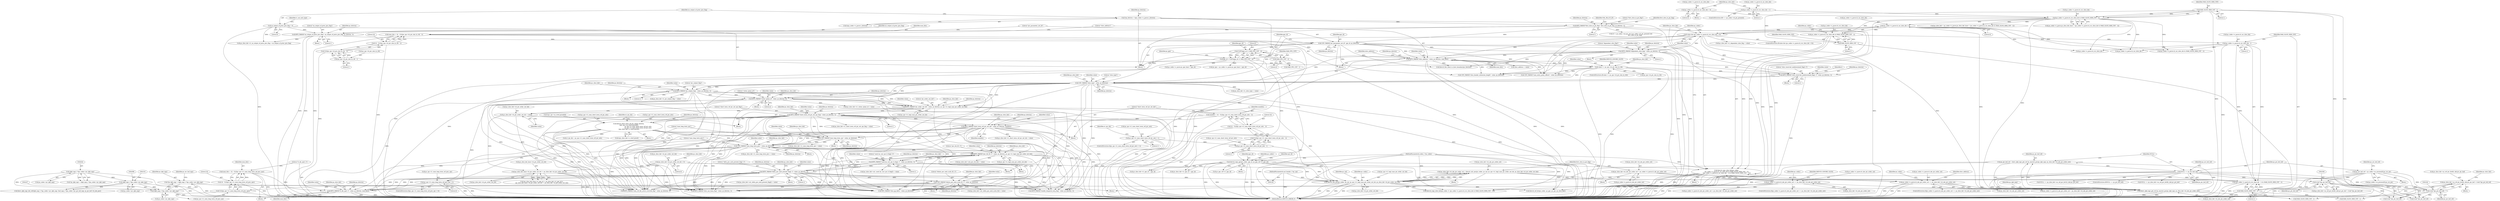 digraph "0_Android_913d9e8d93d6b81bb8eac3fc2c1426651f5b259d@pointer" {
"1002333" [label="(Call,ps_slice_hdr->as_ref_pic_list0[r_idx].pv_pic_buf = (void *)ps_pic_buf_ref)"];
"1002341" [label="(Call,(void *)ps_pic_buf_ref)"];
"1002251" [label="(Call,ps_pic_buf_ref = ps_codec->as_process[0].ps_cur_pic)"];
"1002247" [label="(Call,NULL == ps_pic_buf_ref)"];
"1002239" [label="(Call,ps_pic_buf_ref = ihevc_dpb_mgr_get_ref_by_nearest_poc(ps_dpb_mgr, ps_slice_hdr->i4_abs_pic_order_cnt))"];
"1002241" [label="(Call,ihevc_dpb_mgr_get_ref_by_nearest_poc(ps_dpb_mgr, ps_slice_hdr->i4_abs_pic_order_cnt))"];
"1002224" [label="(Call,*ps_dpb_mgr = (dpb_mgr_t *)ps_codec->pv_dpb_mgr)"];
"1002226" [label="(Call,(dpb_mgr_t *)ps_codec->pv_dpb_mgr)"];
"1002097" [label="(Call,(dpb_mgr_t *)ps_codec->pv_dpb_mgr)"];
"1002023" [label="(Call,(dpb_mgr_t *)ps_codec->pv_dpb_mgr)"];
"1001684" [label="(Call,ps_codec->s_parse.i4_abs_pic_order_cnt == ps_slice_hdr->i4_abs_pic_order_cnt)"];
"1001655" [label="(Call,ps_slice_hdr->i4_abs_pic_order_cnt = ihevcd_calc_poc(ps_codec, ps_nal, ps_sps->i1_log2_max_pic_order_cnt_lsb, ps_slice_hdr->i4_pic_order_cnt_lsb))"];
"1001659" [label="(Call,ihevcd_calc_poc(ps_codec, ps_nal, ps_sps->i1_log2_max_pic_order_cnt_lsb, ps_slice_hdr->i4_pic_order_cnt_lsb))"];
"1000439" [label="(Call,ihevcd_copy_slice_hdr(ps_codec,\n (ps_codec->s_parse.i4_cur_slice_idx & (MAX_SLICE_HDR_CNT - 1)),\n ((ps_codec->s_parse.i4_cur_slice_idx - 1) & (MAX_SLICE_HDR_CNT - 1))))"];
"1000264" [label="(Call,ihevcd_copy_pps(ps_codec, pps_id, ps_pps_ref->i1_pps_id))"];
"1000130" [label="(MethodParameterIn,codec_t *ps_codec)"];
"1000214" [label="(Call,pps_id = CLIP3(pps_id, 0, MAX_PPS_CNT - 2))"];
"1000216" [label="(Call,CLIP3(pps_id, 0, MAX_PPS_CNT - 2))"];
"1000210" [label="(Call,UEV_PARSE(\"pic_parameter_set_id\", pps_id, ps_bitstrm))"];
"1000191" [label="(Call,BITS_PARSE(\"first_slice_in_pic_flag\", first_slice_in_pic_flag, ps_bitstrm, 1))"];
"1000148" [label="(Call,*ps_bitstrm = &ps_codec->s_parse.s_bitstrm)"];
"1000205" [label="(Call,BITS_PARSE(\"no_output_of_prior_pics_flag\", no_output_of_prior_pics_flag, ps_bitstrm, 1))"];
"1000160" [label="(Call,no_output_of_prior_pics_flag = 0)"];
"1000219" [label="(Call,MAX_PPS_CNT - 2)"];
"1000441" [label="(Call,ps_codec->s_parse.i4_cur_slice_idx & (MAX_SLICE_HDR_CNT - 1))"];
"1000406" [label="(Call,ps_codec->s_parse.i4_cur_slice_idx & (MAX_SLICE_HDR_CNT - 1))"];
"1000376" [label="(Call,ps_codec->s_parse.i4_cur_slice_idx = 0)"];
"1000391" [label="(Call,ps_codec->s_parse.i4_cur_slice_idx = 1)"];
"1000412" [label="(Call,MAX_SLICE_HDR_CNT - 1)"];
"1000431" [label="(Call,ps_codec->s_parse.i4_cur_slice_idx > 0)"];
"1000447" [label="(Call,MAX_SLICE_HDR_CNT - 1)"];
"1000450" [label="(Call,(ps_codec->s_parse.i4_cur_slice_idx - 1) & (MAX_SLICE_HDR_CNT - 1))"];
"1000451" [label="(Call,ps_codec->s_parse.i4_cur_slice_idx - 1)"];
"1000458" [label="(Call,MAX_SLICE_HDR_CNT - 1)"];
"1000131" [label="(MethodParameterIn,nal_header_t *ps_nal)"];
"1000946" [label="(Call,BITS_PARSE(\"poc_lsb_lt[ i ]\", value, ps_bitstrm, ps_sps->i1_log2_max_pic_order_cnt_lsb))"];
"1000858" [label="(Call,UEV_PARSE(\"num_long_term_pics\", value, ps_bitstrm))"];
"1000835" [label="(Call,UEV_PARSE(\"num_long_term_sps\", value, ps_bitstrm))"];
"1000735" [label="(Call,BITS_PARSE(\"short_term_ref_pic_set_idx\", value, ps_bitstrm, numbits))"];
"1000695" [label="(Call,BITS_PARSE(\"short_term_ref_pic_set_sps_flag\", value, ps_bitstrm, 1))"];
"1000683" [label="(Call,BITS_PARSE(\"pic_order_cnt_lsb\", value, ps_bitstrm, ps_sps->i1_log2_max_pic_order_cnt_lsb))"];
"1000638" [label="(Call,BITS_PARSE(\"pic_output_flag\", value, ps_bitstrm, 1))"];
"1000593" [label="(Call,UEV_PARSE(\"slice_type\", value, ps_bitstrm))"];
"1000588" [label="(Call,BITS_PARSE(\"slice_reserved_undetermined_flag[ i ]\", value, ps_bitstrm, 1))"];
"1000538" [label="(Call,value >= ps_sps->i4_pic_size_in_ctb)"];
"1000529" [label="(Call,BITS_PARSE(\"slice_address\", value, ps_bitstrm, num_bits))"];
"1000429" [label="(Call,value && (ps_codec->s_parse.i4_cur_slice_idx > 0))"];
"1000423" [label="(Call,BITS_PARSE(\"dependent_slice_flag\", value, ps_bitstrm, 1))"];
"1000519" [label="(Call,num_bits = 32 - CLZ(ps_sps->i4_pic_size_in_ctb - 1))"];
"1000521" [label="(Call,32 - CLZ(ps_sps->i4_pic_size_in_ctb - 1))"];
"1000523" [label="(Call,CLZ(ps_sps->i4_pic_size_in_ctb - 1))"];
"1000524" [label="(Call,ps_sps->i4_pic_size_in_ctb - 1)"];
"1000660" [label="(Call,BITS_PARSE(\"colour_plane_id\", value, ps_bitstrm, 2))"];
"1000725" [label="(Call,numbits = 32 - CLZ(ps_sps->i1_num_short_term_ref_pic_sets - 1))"];
"1000727" [label="(Call,32 - CLZ(ps_sps->i1_num_short_term_ref_pic_sets - 1))"];
"1000729" [label="(Call,CLZ(ps_sps->i1_num_short_term_ref_pic_sets - 1))"];
"1000730" [label="(Call,ps_sps->i1_num_short_term_ref_pic_sets - 1)"];
"1000719" [label="(Call,ps_sps->i1_num_short_term_ref_pic_sets > 1)"];
"1000779" [label="(Call,ihevcd_short_term_ref_pic_set(ps_bitstrm,\n &ps_sps->as_stref_picset[0],\n                                              ps_sps->i1_num_short_term_ref_pic_sets,\n                                              ps_sps->i1_num_short_term_ref_pic_sets,\n &ps_slice_hdr->s_stref_picset))"];
"1000998" [label="(Call,UEV_PARSE(\"delata_poc_msb_cycle_lt[ i ]\", value, ps_bitstrm))"];
"1000972" [label="(Call,BITS_PARSE(\"delta_poc_msb_present_flag[ i ]\", value, ps_bitstrm, 1))"];
"1000917" [label="(Call,BITS_PARSE(\"lt_idx_sps[ i ]\", value, ps_bitstrm, num_bits))"];
"1000909" [label="(Call,num_bits = 32 - CLZ(ps_sps->i1_num_long_term_ref_pics_sps))"];
"1000911" [label="(Call,32 - CLZ(ps_sps->i1_num_long_term_ref_pics_sps))"];
"1000913" [label="(Call,CLZ(ps_sps->i1_num_long_term_ref_pics_sps))"];
"1000829" [label="(Call,ps_sps->i1_num_long_term_ref_pics_sps > 0)"];
"1000960" [label="(Call,BITS_PARSE(\"used_by_curr_pic_lt_flag[ i ]\", value, ps_bitstrm, 1))"];
"1000561" [label="(Call,ps_slice_hdr->i4_pic_order_cnt_lsb = 0)"];
"1001638" [label="(Call,ps_slice_hdr_base->i4_pic_order_cnt_lsb != ps_slice_hdr->i4_pic_order_cnt_lsb)"];
"1000690" [label="(Call,ps_slice_hdr->i4_pic_order_cnt_lsb = value)"];
"1001670" [label="(Call,ps_slice_hdr->i4_abs_pic_order_cnt = ps_codec->s_parse.i4_abs_pic_order_cnt)"];
"1001850" [label="(Call,ps_codec->s_parse.i4_abs_pic_order_cnt == ps_slice_hdr->i4_abs_pic_order_cnt)"];
"1002307" [label="(Call,(void *)ps_pic_buf_ref)"];
"1000723" [label="(Literal,1)"];
"1002253" [label="(Call,ps_codec->as_process[0].ps_cur_pic)"];
"1000391" [label="(Call,ps_codec->s_parse.i4_cur_slice_idx = 1)"];
"1000864" [label="(Identifier,ps_slice_hdr)"];
"1000834" [label="(Block,)"];
"1000917" [label="(Call,BITS_PARSE(\"lt_idx_sps[ i ]\", value, ps_bitstrm, num_bits))"];
"1000449" [label="(Literal,1)"];
"1002518" [label="(Call,ihevcd_copy_slice_hdr(ps_codec, 0, (ps_codec->s_parse.i4_cur_slice_idx & (MAX_SLICE_HDR_CNT - 1))))"];
"1000207" [label="(Identifier,no_output_of_prior_pics_flag)"];
"1000838" [label="(Identifier,ps_bitstrm)"];
"1001661" [label="(Identifier,ps_nal)"];
"1002247" [label="(Call,NULL == ps_pic_buf_ref)"];
"1002240" [label="(Identifier,ps_pic_buf_ref)"];
"1000377" [label="(Call,ps_codec->s_parse.i4_cur_slice_idx)"];
"1000921" [label="(Identifier,num_bits)"];
"1000161" [label="(Identifier,no_output_of_prior_pics_flag)"];
"1001864" [label="(Identifier,ps_codec)"];
"1000912" [label="(Literal,32)"];
"1001002" [label="(Call,ps_slice_hdr->ai1_delta_poc_msb_cycle_lt[i] = value)"];
"1000271" [label="(Identifier,sps_id)"];
"1002368" [label="(Call,NULL == ps_slice_hdr->as_ref_pic_list1[r_idx].pv_pic_buf)"];
"1000953" [label="(Call,ps_slice_hdr->ai4_poc_lsb_lt[i] = value)"];
"1001860" [label="(Identifier,IHEVCD_IGNORE_SLICE)"];
"1000285" [label="(Call,(0 != ps_codec->u4_pic_cnt || ps_codec->i4_pic_present) &&\n                    first_slice_in_pic_flag)"];
"1000900" [label="(Block,)"];
"1000206" [label="(Literal,\"no_output_of_prior_pics_flag\")"];
"1002270" [label="(Identifier,ps_mv_buf_ref)"];
"1002527" [label="(Call,MAX_SLICE_HDR_CNT - 1)"];
"1000968" [label="(Identifier,ps_slice_hdr)"];
"1001638" [label="(Call,ps_slice_hdr_base->i4_pic_order_cnt_lsb != ps_slice_hdr->i4_pic_order_cnt_lsb)"];
"1000461" [label="(Call,ps_slice_hdr->i1_dependent_slice_flag = value)"];
"1000587" [label="(Block,)"];
"1002023" [label="(Call,(dpb_mgr_t *)ps_codec->pv_dpb_mgr)"];
"1002334" [label="(Call,ps_slice_hdr->as_ref_pic_list0[r_idx].pv_pic_buf)"];
"1000266" [label="(Identifier,pps_id)"];
"1000962" [label="(Identifier,value)"];
"1000212" [label="(Identifier,pps_id)"];
"1000205" [label="(Call,BITS_PARSE(\"no_output_of_prior_pics_flag\", no_output_of_prior_pics_flag, ps_bitstrm, 1))"];
"1000428" [label="(ControlStructure,if(value && (ps_codec->s_parse.i4_cur_slice_idx > 0)))"];
"1001001" [label="(Identifier,ps_bitstrm)"];
"1000998" [label="(Call,UEV_PARSE(\"delata_poc_msb_cycle_lt[ i ]\", value, ps_bitstrm))"];
"1000165" [label="(Identifier,i1_nal_unit_type)"];
"1000224" [label="(Call,ps_codec->s_parse.ps_pps_base + pps_id)"];
"1000217" [label="(Identifier,pps_id)"];
"1002219" [label="(Block,)"];
"1000972" [label="(Call,BITS_PARSE(\"delta_poc_msb_present_flag[ i ]\", value, ps_bitstrm, 1))"];
"1002017" [label="(Call,ihevcd_bits_flush_to_byte_boundary(ps_bitstrm))"];
"1000731" [label="(Call,ps_sps->i1_num_short_term_ref_pic_sets)"];
"1000521" [label="(Call,32 - CLZ(ps_sps->i4_pic_size_in_ctb - 1))"];
"1000430" [label="(Identifier,value)"];
"1001850" [label="(Call,ps_codec->s_parse.i4_abs_pic_order_cnt == ps_slice_hdr->i4_abs_pic_order_cnt)"];
"1000132" [label="(Block,)"];
"1000947" [label="(Literal,\"poc_lsb_lt[ i ]\")"];
"1002025" [label="(Call,ps_codec->pv_dpb_mgr)"];
"1000529" [label="(Call,BITS_PARSE(\"slice_address\", value, ps_bitstrm, num_bits))"];
"1000778" [label="(Block,)"];
"1000835" [label="(Call,UEV_PARSE(\"num_long_term_sps\", value, ps_bitstrm))"];
"1000392" [label="(Call,ps_codec->s_parse.i4_cur_slice_idx)"];
"1000264" [label="(Call,ihevcd_copy_pps(ps_codec, pps_id, ps_pps_ref->i1_pps_id))"];
"1002386" [label="(Call,(void *)ps_pic_buf_ref)"];
"1000193" [label="(Identifier,first_slice_in_pic_flag)"];
"1000431" [label="(Call,ps_codec->s_parse.i4_cur_slice_idx > 0)"];
"1000520" [label="(Identifier,num_bits)"];
"1000779" [label="(Call,ihevcd_short_term_ref_pic_set(ps_bitstrm,\n &ps_sps->as_stref_picset[0],\n                                              ps_sps->i1_num_short_term_ref_pic_sets,\n                                              ps_sps->i1_num_short_term_ref_pic_sets,\n &ps_slice_hdr->s_stref_picset))"];
"1000210" [label="(Call,UEV_PARSE(\"pic_parameter_set_id\", pps_id, ps_bitstrm))"];
"1000442" [label="(Call,ps_codec->s_parse.i4_cur_slice_idx)"];
"1001670" [label="(Call,ps_slice_hdr->i4_abs_pic_order_cnt = ps_codec->s_parse.i4_abs_pic_order_cnt)"];
"1000907" [label="(Block,)"];
"1001809" [label="(Call,MAX_SLICE_HDR_CNT - 1)"];
"1000641" [label="(Identifier,ps_bitstrm)"];
"1000220" [label="(Identifier,MAX_PPS_CNT)"];
"1001656" [label="(Call,ps_slice_hdr->i4_abs_pic_order_cnt)"];
"1000525" [label="(Call,ps_sps->i4_pic_size_in_ctb)"];
"1000194" [label="(Identifier,ps_bitstrm)"];
"1000213" [label="(Identifier,ps_bitstrm)"];
"1000999" [label="(Literal,\"delata_poc_msb_cycle_lt[ i ]\")"];
"1002420" [label="(Call,(void *)ps_pic_buf_ref)"];
"1001630" [label="(Call,(ps_slice_hdr_base->i1_pps_id != ps_slice_hdr->i1_pps_id) ||\n (ps_slice_hdr_base->i4_pic_order_cnt_lsb != ps_slice_hdr->i4_pic_order_cnt_lsb))"];
"1000427" [label="(Literal,1)"];
"1000728" [label="(Literal,32)"];
"1002343" [label="(Identifier,ps_pic_buf_ref)"];
"1002299" [label="(Call,ps_slice_hdr->as_ref_pic_list0[r_idx].pv_pic_buf = (void *)ps_pic_buf_ref)"];
"1000919" [label="(Identifier,value)"];
"1000458" [label="(Call,MAX_SLICE_HDR_CNT - 1)"];
"1000414" [label="(Literal,1)"];
"1000976" [label="(Literal,1)"];
"1000412" [label="(Call,MAX_SLICE_HDR_CNT - 1)"];
"1000215" [label="(Identifier,pps_id)"];
"1000561" [label="(Call,ps_slice_hdr->i4_pic_order_cnt_lsb = 0)"];
"1001856" [label="(Call,ps_slice_hdr->i4_abs_pic_order_cnt)"];
"1000382" [label="(Literal,0)"];
"1000913" [label="(Call,CLZ(ps_sps->i1_num_long_term_ref_pics_sps))"];
"1000699" [label="(Literal,1)"];
"1001455" [label="(Call,SEV_PARSE(\"slice_qp_delta\", value, ps_bitstrm))"];
"1001681" [label="(Identifier,first_slice_in_pic_flag)"];
"1000199" [label="(Identifier,NAL_BLA_W_LP)"];
"1000595" [label="(Identifier,value)"];
"1000590" [label="(Identifier,value)"];
"1000661" [label="(Literal,\"colour_plane_id\")"];
"1000946" [label="(Call,BITS_PARSE(\"poc_lsb_lt[ i ]\", value, ps_bitstrm, ps_sps->i1_log2_max_pic_order_cnt_lsb))"];
"1000528" [label="(Literal,1)"];
"1000694" [label="(Identifier,value)"];
"1000739" [label="(Identifier,numbits)"];
"1000977" [label="(Call,ps_slice_hdr->ai1_delta_poc_msb_present_flag[i] = value)"];
"1001684" [label="(Call,ps_codec->s_parse.i4_abs_pic_order_cnt == ps_slice_hdr->i4_abs_pic_order_cnt)"];
"1000568" [label="(Identifier,ps_slice_hdr)"];
"1000734" [label="(Literal,1)"];
"1001107" [label="(Call,BITS_PARSE(\"slice_sao_luma_flag\", value, ps_bitstrm, 1))"];
"1000948" [label="(Identifier,value)"];
"1002243" [label="(Call,ps_slice_hdr->i4_abs_pic_order_cnt)"];
"1000702" [label="(Identifier,ps_slice_hdr)"];
"1001671" [label="(Call,ps_slice_hdr->i4_abs_pic_order_cnt)"];
"1000502" [label="(Call,ps_slice_hdr->i1_no_output_of_prior_pics_flag = no_output_of_prior_pics_flag)"];
"1000454" [label="(Identifier,ps_codec)"];
"1000478" [label="(Call,ps_slice_hdr->i1_pps_id = pps_id)"];
"1000413" [label="(Identifier,MAX_SLICE_HDR_CNT)"];
"1000640" [label="(Identifier,value)"];
"1001660" [label="(Identifier,ps_codec)"];
"1002021" [label="(Call,*ps_dpb_mgr = (dpb_mgr_t *)ps_codec->pv_dpb_mgr)"];
"1000961" [label="(Literal,\"used_by_curr_pic_lt_flag[ i ]\")"];
"1000432" [label="(Call,ps_codec->s_parse.i4_cur_slice_idx)"];
"1000637" [label="(Block,)"];
"1000746" [label="(Identifier,st_rps_idx)"];
"1002226" [label="(Call,(dpb_mgr_t *)ps_codec->pv_dpb_mgr)"];
"1002521" [label="(Call,ps_codec->s_parse.i4_cur_slice_idx & (MAX_SLICE_HDR_CNT - 1))"];
"1000222" [label="(Call,ps_pps = ps_codec->s_parse.ps_pps_base + pps_id)"];
"1000964" [label="(Literal,1)"];
"1000209" [label="(Literal,1)"];
"1000593" [label="(Call,UEV_PARSE(\"slice_type\", value, ps_bitstrm))"];
"1000719" [label="(Call,ps_sps->i1_num_short_term_ref_pic_sets > 1)"];
"1002225" [label="(Identifier,ps_dpb_mgr)"];
"1000160" [label="(Call,no_output_of_prior_pics_flag = 0)"];
"1000385" [label="(ControlStructure,if(0 == ps_codec->i4_pic_present))"];
"1000463" [label="(Identifier,ps_slice_hdr)"];
"1000439" [label="(Call,ihevcd_copy_slice_hdr(ps_codec,\n (ps_codec->s_parse.i4_cur_slice_idx & (MAX_SLICE_HDR_CNT - 1)),\n ((ps_codec->s_parse.i4_cur_slice_idx - 1) & (MAX_SLICE_HDR_CNT - 1))))"];
"1000950" [label="(Call,ps_sps->i1_log2_max_pic_order_cnt_lsb)"];
"1000221" [label="(Literal,2)"];
"1001674" [label="(Call,ps_codec->s_parse.i4_abs_pic_order_cnt)"];
"1002097" [label="(Call,(dpb_mgr_t *)ps_codec->pv_dpb_mgr)"];
"1001642" [label="(Call,ps_slice_hdr->i4_pic_order_cnt_lsb)"];
"1002251" [label="(Call,ps_pic_buf_ref = ps_codec->as_process[0].ps_cur_pic)"];
"1000830" [label="(Call,ps_sps->i1_num_long_term_ref_pics_sps)"];
"1000211" [label="(Literal,\"pic_parameter_set_id\")"];
"1000406" [label="(Call,ps_codec->s_parse.i4_cur_slice_idx & (MAX_SLICE_HDR_CNT - 1))"];
"1002096" [label="(Call,ihevc_dpb_mgr_del_ref((dpb_mgr_t *)ps_codec->pv_dpb_mgr, (buf_mgr_t *)ps_codec->pv_pic_buf_mgr, ps_pic_buf->i4_abs_poc))"];
"1001655" [label="(Call,ps_slice_hdr->i4_abs_pic_order_cnt = ihevcd_calc_poc(ps_codec, ps_nal, ps_sps->i1_log2_max_pic_order_cnt_lsb, ps_slice_hdr->i4_pic_order_cnt_lsb))"];
"1000192" [label="(Literal,\"first_slice_in_pic_flag\")"];
"1001659" [label="(Call,ihevcd_calc_poc(ps_codec, ps_nal, ps_sps->i1_log2_max_pic_order_cnt_lsb, ps_slice_hdr->i4_pic_order_cnt_lsb))"];
"1000214" [label="(Call,pps_id = CLIP3(pps_id, 0, MAX_PPS_CNT - 2))"];
"1000720" [label="(Call,ps_sps->i1_num_short_term_ref_pic_sets)"];
"1000837" [label="(Identifier,value)"];
"1000742" [label="(Identifier,ps_slice_hdr)"];
"1000638" [label="(Call,BITS_PARSE(\"pic_output_flag\", value, ps_bitstrm, 1))"];
"1000539" [label="(Identifier,value)"];
"1000827" [label="(Block,)"];
"1000267" [label="(Call,ps_pps_ref->i1_pps_id)"];
"1001861" [label="(Call,ps_codec->s_parse.i4_abs_pic_order_cnt = ps_slice_hdr->i4_abs_pic_order_cnt)"];
"1001763" [label="(Identifier,ps_codec)"];
"1000662" [label="(Identifier,value)"];
"1001662" [label="(Call,ps_sps->i1_log2_max_pic_order_cnt_lsb)"];
"1002242" [label="(Identifier,ps_dpb_mgr)"];
"1000738" [label="(Identifier,ps_bitstrm)"];
"1000398" [label="(Call,ps_slice_hdr = ps_codec->s_parse.ps_slice_hdr_base + (ps_codec->s_parse.i4_cur_slice_idx & (MAX_SLICE_HDR_CNT - 1)))"];
"1000441" [label="(Call,ps_codec->s_parse.i4_cur_slice_idx & (MAX_SLICE_HDR_CNT - 1))"];
"1000524" [label="(Call,ps_sps->i4_pic_size_in_ctb - 1)"];
"1000596" [label="(Identifier,ps_bitstrm)"];
"1000538" [label="(Call,value >= ps_sps->i4_pic_size_in_ctb)"];
"1001639" [label="(Call,ps_slice_hdr_base->i4_pic_order_cnt_lsb)"];
"1000148" [label="(Call,*ps_bitstrm = &ps_codec->s_parse.s_bitstrm)"];
"1001713" [label="(Call,ps_codec->s_parse.i4_cur_slice_idx--)"];
"1002201" [label="(Call,ihevcd_ref_list(ps_codec, ps_pps, ps_sps, ps_slice_hdr))"];
"1000740" [label="(Call,ps_slice_hdr->i1_short_term_ref_pic_set_idx = value)"];
"1000960" [label="(Call,BITS_PARSE(\"used_by_curr_pic_lt_flag[ i ]\", value, ps_bitstrm, 1))"];
"1002233" [label="(Identifier,ps_mv_buf_mgr)"];
"1000265" [label="(Identifier,ps_codec)"];
"1000519" [label="(Call,num_bits = 32 - CLZ(ps_sps->i4_pic_size_in_ctb - 1))"];
"1000667" [label="(Identifier,ps_slice_hdr)"];
"1001669" [label="(Block,)"];
"1002620" [label="(MethodReturn,IHEVCD_ERROR_T)"];
"1000798" [label="(Identifier,st_rps_idx)"];
"1000375" [label="(Block,)"];
"1000451" [label="(Call,ps_codec->s_parse.i4_cur_slice_idx - 1)"];
"1000829" [label="(Call,ps_sps->i1_num_long_term_ref_pics_sps > 0)"];
"1000191" [label="(Call,BITS_PARSE(\"first_slice_in_pic_flag\", first_slice_in_pic_flag, ps_bitstrm, 1))"];
"1000376" [label="(Call,ps_codec->s_parse.i4_cur_slice_idx = 0)"];
"1000555" [label="(Block,)"];
"1000684" [label="(Literal,\"pic_order_cnt_lsb\")"];
"1000691" [label="(Call,ps_slice_hdr->i4_pic_order_cnt_lsb)"];
"1002250" [label="(Block,)"];
"1002252" [label="(Identifier,ps_pic_buf_ref)"];
"1000945" [label="(Block,)"];
"1000586" [label="(Identifier,i)"];
"1000532" [label="(Identifier,ps_bitstrm)"];
"1000594" [label="(Literal,\"slice_type\")"];
"1000517" [label="(Block,)"];
"1000591" [label="(Identifier,ps_bitstrm)"];
"1000530" [label="(Literal,\"slice_address\")"];
"1000204" [label="(Block,)"];
"1000787" [label="(Call,ps_sps->i1_num_short_term_ref_pic_sets)"];
"1001685" [label="(Call,ps_codec->s_parse.i4_abs_pic_order_cnt)"];
"1000780" [label="(Identifier,ps_bitstrm)"];
"1000597" [label="(Call,ps_slice_hdr->i1_slice_type = value)"];
"1001696" [label="(Identifier,slice_address)"];
"1000639" [label="(Literal,\"pic_output_flag\")"];
"1000531" [label="(Identifier,value)"];
"1002248" [label="(Identifier,NULL)"];
"1000450" [label="(Call,(ps_codec->s_parse.i4_cur_slice_idx - 1) & (MAX_SLICE_HDR_CNT - 1))"];
"1001851" [label="(Call,ps_codec->s_parse.i4_abs_pic_order_cnt)"];
"1000697" [label="(Identifier,value)"];
"1000535" [label="(Identifier,slice_address)"];
"1000642" [label="(Literal,1)"];
"1000730" [label="(Call,ps_sps->i1_num_short_term_ref_pic_sets - 1)"];
"1001654" [label="(Block,)"];
"1002246" [label="(ControlStructure,if(NULL == ps_pic_buf_ref))"];
"1000659" [label="(Block,)"];
"1000695" [label="(Call,BITS_PARSE(\"short_term_ref_pic_set_sps_flag\", value, ps_bitstrm, 1))"];
"1002239" [label="(Call,ps_pic_buf_ref = ihevc_dpb_mgr_get_ref_by_nearest_poc(ps_dpb_mgr, ps_slice_hdr->i4_abs_pic_order_cnt))"];
"1000664" [label="(Literal,2)"];
"1001005" [label="(Identifier,ps_slice_hdr)"];
"1000859" [label="(Literal,\"num_long_term_pics\")"];
"1000507" [label="(Call,ps_slice_hdr->i1_pps_id = pps_id)"];
"1000690" [label="(Call,ps_slice_hdr->i4_pic_order_cnt_lsb = value)"];
"1000237" [label="(Block,)"];
"1000537" [label="(ControlStructure,if(value >= ps_sps->i4_pic_size_in_ctb))"];
"1000692" [label="(Identifier,ps_slice_hdr)"];
"1000599" [label="(Identifier,ps_slice_hdr)"];
"1000426" [label="(Identifier,ps_bitstrm)"];
"1000588" [label="(Call,BITS_PARSE(\"slice_reserved_undetermined_flag[ i ]\", value, ps_bitstrm, 1))"];
"1000457" [label="(Literal,1)"];
"1000195" [label="(Literal,1)"];
"1002309" [label="(Identifier,ps_pic_buf_ref)"];
"1000423" [label="(Call,BITS_PARSE(\"dependent_slice_flag\", value, ps_bitstrm, 1))"];
"1000397" [label="(Literal,1)"];
"1000429" [label="(Call,value && (ps_codec->s_parse.i4_cur_slice_idx > 0))"];
"1000643" [label="(Call,ps_slice_hdr->i1_pic_output_flag = value)"];
"1000963" [label="(Identifier,ps_bitstrm)"];
"1000860" [label="(Identifier,value)"];
"1000729" [label="(Call,CLZ(ps_sps->i1_num_short_term_ref_pic_sets - 1))"];
"1000918" [label="(Literal,\"lt_idx_sps[ i ]\")"];
"1002289" [label="(Call,NULL == ps_slice_hdr->as_ref_pic_list0[r_idx].pv_pic_buf)"];
"1001683" [label="(ControlStructure,if(ps_codec->s_parse.i4_abs_pic_order_cnt == ps_slice_hdr->i4_abs_pic_order_cnt))"];
"1002224" [label="(Call,*ps_dpb_mgr = (dpb_mgr_t *)ps_codec->pv_dpb_mgr)"];
"1000925" [label="(Identifier,ps_slice_hdr)"];
"1000949" [label="(Identifier,ps_bitstrm)"];
"1000440" [label="(Identifier,ps_codec)"];
"1002333" [label="(Call,ps_slice_hdr->as_ref_pic_list0[r_idx].pv_pic_buf = (void *)ps_pic_buf_ref)"];
"1000424" [label="(Literal,\"dependent_slice_flag\")"];
"1000735" [label="(Call,BITS_PARSE(\"short_term_ref_pic_set_idx\", value, ps_bitstrm, numbits))"];
"1001884" [label="(Call,UEV_PARSE(\"num_entry_point_offsets\", value, ps_bitstrm))"];
"1000544" [label="(Identifier,IHEVCD_IGNORE_SLICE)"];
"1000592" [label="(Literal,1)"];
"1001849" [label="(ControlStructure,if(ps_codec->s_parse.i4_abs_pic_order_cnt == ps_slice_hdr->i4_abs_pic_order_cnt))"];
"1000678" [label="(Block,)"];
"1000737" [label="(Identifier,value)"];
"1002307" [label="(Call,(void *)ps_pic_buf_ref)"];
"1000797" [label="(Call,st_rps_idx = ps_sps->i1_num_short_term_ref_pic_sets)"];
"1000909" [label="(Call,num_bits = 32 - CLZ(ps_sps->i1_num_long_term_ref_pics_sps))"];
"1000533" [label="(Identifier,num_bits)"];
"1000686" [label="(Identifier,ps_bitstrm)"];
"1000836" [label="(Literal,\"num_long_term_sps\")"];
"1000956" [label="(Identifier,ps_slice_hdr)"];
"1001170" [label="(Call,BITS_PARSE(\"num_ref_idx_active_override_flag\", value, ps_bitstrm, 1))"];
"1000131" [label="(MethodParameterIn,nal_header_t *ps_nal)"];
"1002341" [label="(Call,(void *)ps_pic_buf_ref)"];
"1001690" [label="(Call,ps_slice_hdr->i4_abs_pic_order_cnt)"];
"1001772" [label="(Call,ps_codec->s_parse.i4_cur_slice_idx--)"];
"1001082" [label="(Call,BITS_PARSE(\"enable_temporal_mvp_flag\", value, ps_bitstrm, 1))"];
"1000839" [label="(Call,ps_slice_hdr->i1_num_long_term_sps = value)"];
"1000833" [label="(Literal,0)"];
"1000218" [label="(Literal,0)"];
"1000162" [label="(Literal,0)"];
"1000793" [label="(Call,&ps_slice_hdr->s_stref_picset)"];
"1000726" [label="(Identifier,numbits)"];
"1000736" [label="(Literal,\"short_term_ref_pic_set_idx\")"];
"1000683" [label="(Call,BITS_PARSE(\"pic_order_cnt_lsb\", value, ps_bitstrm, ps_sps->i1_log2_max_pic_order_cnt_lsb))"];
"1000437" [label="(Literal,0)"];
"1000911" [label="(Call,32 - CLZ(ps_sps->i1_num_long_term_ref_pics_sps))"];
"1000645" [label="(Identifier,ps_slice_hdr)"];
"1000965" [label="(Call,ps_slice_hdr->ai1_used_by_curr_pic_lt_flag[i] = value)"];
"1000565" [label="(Literal,0)"];
"1000980" [label="(Identifier,ps_slice_hdr)"];
"1000914" [label="(Call,ps_sps->i1_num_long_term_ref_pics_sps)"];
"1000422" [label="(Block,)"];
"1002099" [label="(Call,ps_codec->pv_dpb_mgr)"];
"1000150" [label="(Call,&ps_codec->s_parse.s_bitstrm)"];
"1000459" [label="(Identifier,MAX_SLICE_HDR_CNT)"];
"1001000" [label="(Identifier,value)"];
"1000687" [label="(Call,ps_sps->i1_log2_max_pic_order_cnt_lsb)"];
"1000216" [label="(Call,CLIP3(pps_id, 0, MAX_PPS_CNT - 2))"];
"1000259" [label="(Call,MAX_PPS_CNT - 1)"];
"1000589" [label="(Literal,\"slice_reserved_undetermined_flag[ i ]\")"];
"1000438" [label="(Block,)"];
"1000448" [label="(Identifier,MAX_SLICE_HDR_CNT)"];
"1002261" [label="(Identifier,ps_mv_buf_ref)"];
"1000130" [label="(MethodParameterIn,codec_t *ps_codec)"];
"1000685" [label="(Identifier,value)"];
"1000663" [label="(Identifier,ps_bitstrm)"];
"1002241" [label="(Call,ihevc_dpb_mgr_get_ref_by_nearest_poc(ps_dpb_mgr, ps_slice_hdr->i4_abs_pic_order_cnt))"];
"1000425" [label="(Identifier,value)"];
"1000696" [label="(Literal,\"short_term_ref_pic_set_sps_flag\")"];
"1000974" [label="(Identifier,value)"];
"1002348" [label="(Identifier,ps_slice_hdr)"];
"1000407" [label="(Call,ps_codec->s_parse.i4_cur_slice_idx)"];
"1000208" [label="(Identifier,ps_bitstrm)"];
"1000724" [label="(Block,)"];
"1000997" [label="(Block,)"];
"1000400" [label="(Call,ps_codec->s_parse.ps_slice_hdr_base + (ps_codec->s_parse.i4_cur_slice_idx & (MAX_SLICE_HDR_CNT - 1)))"];
"1000725" [label="(Call,numbits = 32 - CLZ(ps_sps->i1_num_short_term_ref_pic_sets - 1))"];
"1000718" [label="(ControlStructure,if(ps_sps->i1_num_short_term_ref_pic_sets > 1))"];
"1002228" [label="(Call,ps_codec->pv_dpb_mgr)"];
"1000660" [label="(Call,BITS_PARSE(\"colour_plane_id\", value, ps_bitstrm, 2))"];
"1000862" [label="(Call,ps_slice_hdr->i1_num_long_term_pics = value)"];
"1000460" [label="(Literal,1)"];
"1000399" [label="(Identifier,ps_slice_hdr)"];
"1000700" [label="(Call,ps_slice_hdr->i1_short_term_ref_pic_set_sps_flag = value)"];
"1001991" [label="(Call,UEV_PARSE(\"slice_header_extension_length\", value, ps_bitstrm))"];
"1000452" [label="(Call,ps_codec->s_parse.i4_cur_slice_idx)"];
"1000781" [label="(Call,&ps_sps->as_stref_picset[0])"];
"1000828" [label="(ControlStructure,if(ps_sps->i1_num_long_term_ref_pics_sps > 0))"];
"1000973" [label="(Literal,\"delta_poc_msb_present_flag[ i ]\")"];
"1000727" [label="(Call,32 - CLZ(ps_sps->i1_num_short_term_ref_pic_sets - 1))"];
"1000219" [label="(Call,MAX_PPS_CNT - 2)"];
"1001838" [label="(Call,ps_codec->s_parse.i4_abs_pic_order_cnt = ps_slice_hdr->i4_abs_pic_order_cnt)"];
"1000858" [label="(Call,UEV_PARSE(\"num_long_term_pics\", value, ps_bitstrm))"];
"1000223" [label="(Identifier,ps_pps)"];
"1000447" [label="(Call,MAX_SLICE_HDR_CNT - 1)"];
"1001665" [label="(Call,ps_slice_hdr->i4_pic_order_cnt_lsb)"];
"1000534" [label="(Call,slice_address = value)"];
"1002249" [label="(Identifier,ps_pic_buf_ref)"];
"1000975" [label="(Identifier,ps_bitstrm)"];
"1000790" [label="(Call,ps_sps->i1_num_short_term_ref_pic_sets)"];
"1002332" [label="(Block,)"];
"1000553" [label="(Identifier,ps_slice_hdr)"];
"1000522" [label="(Literal,32)"];
"1000910" [label="(Identifier,num_bits)"];
"1000540" [label="(Call,ps_sps->i4_pic_size_in_ctb)"];
"1000562" [label="(Call,ps_slice_hdr->i4_pic_order_cnt_lsb)"];
"1000149" [label="(Identifier,ps_bitstrm)"];
"1000698" [label="(Identifier,ps_bitstrm)"];
"1000665" [label="(Call,ps_slice_hdr->i1_colour_plane_id = value)"];
"1000523" [label="(Call,CLZ(ps_sps->i4_pic_size_in_ctb - 1))"];
"1000861" [label="(Identifier,ps_bitstrm)"];
"1000841" [label="(Identifier,ps_slice_hdr)"];
"1000920" [label="(Identifier,ps_bitstrm)"];
"1002333" -> "1002332"  [label="AST: "];
"1002333" -> "1002341"  [label="CFG: "];
"1002334" -> "1002333"  [label="AST: "];
"1002341" -> "1002333"  [label="AST: "];
"1002348" -> "1002333"  [label="CFG: "];
"1002333" -> "1002620"  [label="DDG: "];
"1002333" -> "1002620"  [label="DDG: "];
"1002341" -> "1002333"  [label="DDG: "];
"1002341" -> "1002343"  [label="CFG: "];
"1002342" -> "1002341"  [label="AST: "];
"1002343" -> "1002341"  [label="AST: "];
"1002341" -> "1002620"  [label="DDG: "];
"1002251" -> "1002341"  [label="DDG: "];
"1002247" -> "1002341"  [label="DDG: "];
"1002307" -> "1002341"  [label="DDG: "];
"1002341" -> "1002386"  [label="DDG: "];
"1002341" -> "1002420"  [label="DDG: "];
"1002251" -> "1002250"  [label="AST: "];
"1002251" -> "1002253"  [label="CFG: "];
"1002252" -> "1002251"  [label="AST: "];
"1002253" -> "1002251"  [label="AST: "];
"1002261" -> "1002251"  [label="CFG: "];
"1002251" -> "1002620"  [label="DDG: "];
"1002251" -> "1002620"  [label="DDG: "];
"1002251" -> "1002307"  [label="DDG: "];
"1002251" -> "1002386"  [label="DDG: "];
"1002251" -> "1002420"  [label="DDG: "];
"1002247" -> "1002246"  [label="AST: "];
"1002247" -> "1002249"  [label="CFG: "];
"1002248" -> "1002247"  [label="AST: "];
"1002249" -> "1002247"  [label="AST: "];
"1002252" -> "1002247"  [label="CFG: "];
"1002270" -> "1002247"  [label="CFG: "];
"1002247" -> "1002620"  [label="DDG: "];
"1002247" -> "1002620"  [label="DDG: "];
"1002247" -> "1002620"  [label="DDG: "];
"1002239" -> "1002247"  [label="DDG: "];
"1002247" -> "1002289"  [label="DDG: "];
"1002247" -> "1002307"  [label="DDG: "];
"1002247" -> "1002368"  [label="DDG: "];
"1002247" -> "1002386"  [label="DDG: "];
"1002247" -> "1002420"  [label="DDG: "];
"1002239" -> "1002219"  [label="AST: "];
"1002239" -> "1002241"  [label="CFG: "];
"1002240" -> "1002239"  [label="AST: "];
"1002241" -> "1002239"  [label="AST: "];
"1002248" -> "1002239"  [label="CFG: "];
"1002239" -> "1002620"  [label="DDG: "];
"1002241" -> "1002239"  [label="DDG: "];
"1002241" -> "1002239"  [label="DDG: "];
"1002241" -> "1002243"  [label="CFG: "];
"1002242" -> "1002241"  [label="AST: "];
"1002243" -> "1002241"  [label="AST: "];
"1002241" -> "1002620"  [label="DDG: "];
"1002241" -> "1002620"  [label="DDG: "];
"1002224" -> "1002241"  [label="DDG: "];
"1001684" -> "1002241"  [label="DDG: "];
"1001850" -> "1002241"  [label="DDG: "];
"1002224" -> "1002219"  [label="AST: "];
"1002224" -> "1002226"  [label="CFG: "];
"1002225" -> "1002224"  [label="AST: "];
"1002226" -> "1002224"  [label="AST: "];
"1002233" -> "1002224"  [label="CFG: "];
"1002224" -> "1002620"  [label="DDG: "];
"1002226" -> "1002224"  [label="DDG: "];
"1002226" -> "1002228"  [label="CFG: "];
"1002227" -> "1002226"  [label="AST: "];
"1002228" -> "1002226"  [label="AST: "];
"1002226" -> "1002620"  [label="DDG: "];
"1002097" -> "1002226"  [label="DDG: "];
"1002023" -> "1002226"  [label="DDG: "];
"1002097" -> "1002096"  [label="AST: "];
"1002097" -> "1002099"  [label="CFG: "];
"1002098" -> "1002097"  [label="AST: "];
"1002099" -> "1002097"  [label="AST: "];
"1002103" -> "1002097"  [label="CFG: "];
"1002097" -> "1002620"  [label="DDG: "];
"1002097" -> "1002096"  [label="DDG: "];
"1002023" -> "1002097"  [label="DDG: "];
"1002023" -> "1002021"  [label="AST: "];
"1002023" -> "1002025"  [label="CFG: "];
"1002024" -> "1002023"  [label="AST: "];
"1002025" -> "1002023"  [label="AST: "];
"1002021" -> "1002023"  [label="CFG: "];
"1002023" -> "1002620"  [label="DDG: "];
"1002023" -> "1002021"  [label="DDG: "];
"1001684" -> "1001683"  [label="AST: "];
"1001684" -> "1001690"  [label="CFG: "];
"1001685" -> "1001684"  [label="AST: "];
"1001690" -> "1001684"  [label="AST: "];
"1001696" -> "1001684"  [label="CFG: "];
"1001763" -> "1001684"  [label="CFG: "];
"1001684" -> "1002620"  [label="DDG: "];
"1001684" -> "1002620"  [label="DDG: "];
"1001684" -> "1002620"  [label="DDG: "];
"1001655" -> "1001684"  [label="DDG: "];
"1001670" -> "1001684"  [label="DDG: "];
"1001684" -> "1001838"  [label="DDG: "];
"1001655" -> "1001654"  [label="AST: "];
"1001655" -> "1001659"  [label="CFG: "];
"1001656" -> "1001655"  [label="AST: "];
"1001659" -> "1001655"  [label="AST: "];
"1001681" -> "1001655"  [label="CFG: "];
"1001655" -> "1002620"  [label="DDG: "];
"1001659" -> "1001655"  [label="DDG: "];
"1001659" -> "1001655"  [label="DDG: "];
"1001659" -> "1001655"  [label="DDG: "];
"1001659" -> "1001655"  [label="DDG: "];
"1001655" -> "1001850"  [label="DDG: "];
"1001659" -> "1001665"  [label="CFG: "];
"1001660" -> "1001659"  [label="AST: "];
"1001661" -> "1001659"  [label="AST: "];
"1001662" -> "1001659"  [label="AST: "];
"1001665" -> "1001659"  [label="AST: "];
"1001659" -> "1002620"  [label="DDG: "];
"1001659" -> "1002620"  [label="DDG: "];
"1001659" -> "1002620"  [label="DDG: "];
"1001659" -> "1002620"  [label="DDG: "];
"1000439" -> "1001659"  [label="DDG: "];
"1000264" -> "1001659"  [label="DDG: "];
"1000130" -> "1001659"  [label="DDG: "];
"1000131" -> "1001659"  [label="DDG: "];
"1000946" -> "1001659"  [label="DDG: "];
"1000683" -> "1001659"  [label="DDG: "];
"1000561" -> "1001659"  [label="DDG: "];
"1001638" -> "1001659"  [label="DDG: "];
"1000690" -> "1001659"  [label="DDG: "];
"1001659" -> "1002201"  [label="DDG: "];
"1001659" -> "1002518"  [label="DDG: "];
"1000439" -> "1000438"  [label="AST: "];
"1000439" -> "1000450"  [label="CFG: "];
"1000440" -> "1000439"  [label="AST: "];
"1000441" -> "1000439"  [label="AST: "];
"1000450" -> "1000439"  [label="AST: "];
"1000463" -> "1000439"  [label="CFG: "];
"1000439" -> "1002620"  [label="DDG: "];
"1000439" -> "1002620"  [label="DDG: "];
"1000439" -> "1002620"  [label="DDG: "];
"1000439" -> "1002620"  [label="DDG: "];
"1000264" -> "1000439"  [label="DDG: "];
"1000130" -> "1000439"  [label="DDG: "];
"1000441" -> "1000439"  [label="DDG: "];
"1000441" -> "1000439"  [label="DDG: "];
"1000450" -> "1000439"  [label="DDG: "];
"1000450" -> "1000439"  [label="DDG: "];
"1000439" -> "1002201"  [label="DDG: "];
"1000439" -> "1002518"  [label="DDG: "];
"1000264" -> "1000237"  [label="AST: "];
"1000264" -> "1000267"  [label="CFG: "];
"1000265" -> "1000264"  [label="AST: "];
"1000266" -> "1000264"  [label="AST: "];
"1000267" -> "1000264"  [label="AST: "];
"1000271" -> "1000264"  [label="CFG: "];
"1000264" -> "1002620"  [label="DDG: "];
"1000264" -> "1002620"  [label="DDG: "];
"1000264" -> "1002620"  [label="DDG: "];
"1000264" -> "1002620"  [label="DDG: "];
"1000130" -> "1000264"  [label="DDG: "];
"1000214" -> "1000264"  [label="DDG: "];
"1000264" -> "1000478"  [label="DDG: "];
"1000264" -> "1000507"  [label="DDG: "];
"1000264" -> "1002201"  [label="DDG: "];
"1000264" -> "1002518"  [label="DDG: "];
"1000130" -> "1000129"  [label="AST: "];
"1000130" -> "1002620"  [label="DDG: "];
"1000130" -> "1002201"  [label="DDG: "];
"1000130" -> "1002518"  [label="DDG: "];
"1000214" -> "1000132"  [label="AST: "];
"1000214" -> "1000216"  [label="CFG: "];
"1000215" -> "1000214"  [label="AST: "];
"1000216" -> "1000214"  [label="AST: "];
"1000223" -> "1000214"  [label="CFG: "];
"1000214" -> "1002620"  [label="DDG: "];
"1000216" -> "1000214"  [label="DDG: "];
"1000216" -> "1000214"  [label="DDG: "];
"1000216" -> "1000214"  [label="DDG: "];
"1000214" -> "1000222"  [label="DDG: "];
"1000214" -> "1000224"  [label="DDG: "];
"1000214" -> "1000478"  [label="DDG: "];
"1000214" -> "1000507"  [label="DDG: "];
"1000216" -> "1000219"  [label="CFG: "];
"1000217" -> "1000216"  [label="AST: "];
"1000218" -> "1000216"  [label="AST: "];
"1000219" -> "1000216"  [label="AST: "];
"1000216" -> "1002620"  [label="DDG: "];
"1000210" -> "1000216"  [label="DDG: "];
"1000219" -> "1000216"  [label="DDG: "];
"1000219" -> "1000216"  [label="DDG: "];
"1000210" -> "1000132"  [label="AST: "];
"1000210" -> "1000213"  [label="CFG: "];
"1000211" -> "1000210"  [label="AST: "];
"1000212" -> "1000210"  [label="AST: "];
"1000213" -> "1000210"  [label="AST: "];
"1000215" -> "1000210"  [label="CFG: "];
"1000210" -> "1002620"  [label="DDG: "];
"1000210" -> "1002620"  [label="DDG: "];
"1000191" -> "1000210"  [label="DDG: "];
"1000205" -> "1000210"  [label="DDG: "];
"1000210" -> "1000423"  [label="DDG: "];
"1000210" -> "1000529"  [label="DDG: "];
"1000210" -> "1000588"  [label="DDG: "];
"1000210" -> "1000593"  [label="DDG: "];
"1000210" -> "1001884"  [label="DDG: "];
"1000210" -> "1001991"  [label="DDG: "];
"1000210" -> "1002017"  [label="DDG: "];
"1000191" -> "1000132"  [label="AST: "];
"1000191" -> "1000195"  [label="CFG: "];
"1000192" -> "1000191"  [label="AST: "];
"1000193" -> "1000191"  [label="AST: "];
"1000194" -> "1000191"  [label="AST: "];
"1000195" -> "1000191"  [label="AST: "];
"1000199" -> "1000191"  [label="CFG: "];
"1000191" -> "1002620"  [label="DDG: "];
"1000191" -> "1002620"  [label="DDG: "];
"1000148" -> "1000191"  [label="DDG: "];
"1000191" -> "1000205"  [label="DDG: "];
"1000191" -> "1000285"  [label="DDG: "];
"1000148" -> "1000132"  [label="AST: "];
"1000148" -> "1000150"  [label="CFG: "];
"1000149" -> "1000148"  [label="AST: "];
"1000150" -> "1000148"  [label="AST: "];
"1000161" -> "1000148"  [label="CFG: "];
"1000148" -> "1002620"  [label="DDG: "];
"1000148" -> "1002620"  [label="DDG: "];
"1000205" -> "1000204"  [label="AST: "];
"1000205" -> "1000209"  [label="CFG: "];
"1000206" -> "1000205"  [label="AST: "];
"1000207" -> "1000205"  [label="AST: "];
"1000208" -> "1000205"  [label="AST: "];
"1000209" -> "1000205"  [label="AST: "];
"1000211" -> "1000205"  [label="CFG: "];
"1000205" -> "1002620"  [label="DDG: "];
"1000205" -> "1002620"  [label="DDG: "];
"1000160" -> "1000205"  [label="DDG: "];
"1000205" -> "1000502"  [label="DDG: "];
"1000160" -> "1000132"  [label="AST: "];
"1000160" -> "1000162"  [label="CFG: "];
"1000161" -> "1000160"  [label="AST: "];
"1000162" -> "1000160"  [label="AST: "];
"1000165" -> "1000160"  [label="CFG: "];
"1000160" -> "1002620"  [label="DDG: "];
"1000160" -> "1000502"  [label="DDG: "];
"1000219" -> "1000221"  [label="CFG: "];
"1000220" -> "1000219"  [label="AST: "];
"1000221" -> "1000219"  [label="AST: "];
"1000219" -> "1002620"  [label="DDG: "];
"1000219" -> "1000259"  [label="DDG: "];
"1000441" -> "1000447"  [label="CFG: "];
"1000442" -> "1000441"  [label="AST: "];
"1000447" -> "1000441"  [label="AST: "];
"1000454" -> "1000441"  [label="CFG: "];
"1000406" -> "1000441"  [label="DDG: "];
"1000431" -> "1000441"  [label="DDG: "];
"1000447" -> "1000441"  [label="DDG: "];
"1000447" -> "1000441"  [label="DDG: "];
"1000441" -> "1000451"  [label="DDG: "];
"1000406" -> "1000400"  [label="AST: "];
"1000406" -> "1000412"  [label="CFG: "];
"1000407" -> "1000406"  [label="AST: "];
"1000412" -> "1000406"  [label="AST: "];
"1000400" -> "1000406"  [label="CFG: "];
"1000406" -> "1002620"  [label="DDG: "];
"1000406" -> "1002620"  [label="DDG: "];
"1000406" -> "1000398"  [label="DDG: "];
"1000406" -> "1000398"  [label="DDG: "];
"1000406" -> "1000400"  [label="DDG: "];
"1000406" -> "1000400"  [label="DDG: "];
"1000376" -> "1000406"  [label="DDG: "];
"1000391" -> "1000406"  [label="DDG: "];
"1000412" -> "1000406"  [label="DDG: "];
"1000412" -> "1000406"  [label="DDG: "];
"1000406" -> "1000431"  [label="DDG: "];
"1000406" -> "1001713"  [label="DDG: "];
"1000406" -> "1001772"  [label="DDG: "];
"1000406" -> "1002521"  [label="DDG: "];
"1000376" -> "1000375"  [label="AST: "];
"1000376" -> "1000382"  [label="CFG: "];
"1000377" -> "1000376"  [label="AST: "];
"1000382" -> "1000376"  [label="AST: "];
"1000399" -> "1000376"  [label="CFG: "];
"1000391" -> "1000385"  [label="AST: "];
"1000391" -> "1000397"  [label="CFG: "];
"1000392" -> "1000391"  [label="AST: "];
"1000397" -> "1000391"  [label="AST: "];
"1000399" -> "1000391"  [label="CFG: "];
"1000412" -> "1000414"  [label="CFG: "];
"1000413" -> "1000412"  [label="AST: "];
"1000414" -> "1000412"  [label="AST: "];
"1000412" -> "1002620"  [label="DDG: "];
"1000412" -> "1000447"  [label="DDG: "];
"1000412" -> "1001809"  [label="DDG: "];
"1000412" -> "1002527"  [label="DDG: "];
"1000431" -> "1000429"  [label="AST: "];
"1000431" -> "1000437"  [label="CFG: "];
"1000432" -> "1000431"  [label="AST: "];
"1000437" -> "1000431"  [label="AST: "];
"1000429" -> "1000431"  [label="CFG: "];
"1000431" -> "1002620"  [label="DDG: "];
"1000431" -> "1000429"  [label="DDG: "];
"1000431" -> "1000429"  [label="DDG: "];
"1000431" -> "1001713"  [label="DDG: "];
"1000431" -> "1001772"  [label="DDG: "];
"1000431" -> "1002521"  [label="DDG: "];
"1000447" -> "1000449"  [label="CFG: "];
"1000448" -> "1000447"  [label="AST: "];
"1000449" -> "1000447"  [label="AST: "];
"1000447" -> "1000458"  [label="DDG: "];
"1000450" -> "1000458"  [label="CFG: "];
"1000451" -> "1000450"  [label="AST: "];
"1000458" -> "1000450"  [label="AST: "];
"1000450" -> "1002620"  [label="DDG: "];
"1000450" -> "1002620"  [label="DDG: "];
"1000451" -> "1000450"  [label="DDG: "];
"1000451" -> "1000450"  [label="DDG: "];
"1000458" -> "1000450"  [label="DDG: "];
"1000458" -> "1000450"  [label="DDG: "];
"1000451" -> "1000457"  [label="CFG: "];
"1000452" -> "1000451"  [label="AST: "];
"1000457" -> "1000451"  [label="AST: "];
"1000459" -> "1000451"  [label="CFG: "];
"1000451" -> "1002620"  [label="DDG: "];
"1000451" -> "1001713"  [label="DDG: "];
"1000451" -> "1001772"  [label="DDG: "];
"1000451" -> "1002521"  [label="DDG: "];
"1000458" -> "1000460"  [label="CFG: "];
"1000459" -> "1000458"  [label="AST: "];
"1000460" -> "1000458"  [label="AST: "];
"1000458" -> "1002620"  [label="DDG: "];
"1000458" -> "1001809"  [label="DDG: "];
"1000458" -> "1002527"  [label="DDG: "];
"1000131" -> "1000129"  [label="AST: "];
"1000131" -> "1002620"  [label="DDG: "];
"1000946" -> "1000945"  [label="AST: "];
"1000946" -> "1000950"  [label="CFG: "];
"1000947" -> "1000946"  [label="AST: "];
"1000948" -> "1000946"  [label="AST: "];
"1000949" -> "1000946"  [label="AST: "];
"1000950" -> "1000946"  [label="AST: "];
"1000956" -> "1000946"  [label="CFG: "];
"1000946" -> "1002620"  [label="DDG: "];
"1000946" -> "1002620"  [label="DDG: "];
"1000858" -> "1000946"  [label="DDG: "];
"1000858" -> "1000946"  [label="DDG: "];
"1000998" -> "1000946"  [label="DDG: "];
"1000998" -> "1000946"  [label="DDG: "];
"1000972" -> "1000946"  [label="DDG: "];
"1000972" -> "1000946"  [label="DDG: "];
"1000683" -> "1000946"  [label="DDG: "];
"1000946" -> "1000953"  [label="DDG: "];
"1000946" -> "1000960"  [label="DDG: "];
"1000946" -> "1000960"  [label="DDG: "];
"1000858" -> "1000827"  [label="AST: "];
"1000858" -> "1000861"  [label="CFG: "];
"1000859" -> "1000858"  [label="AST: "];
"1000860" -> "1000858"  [label="AST: "];
"1000861" -> "1000858"  [label="AST: "];
"1000864" -> "1000858"  [label="CFG: "];
"1000858" -> "1002620"  [label="DDG: "];
"1000835" -> "1000858"  [label="DDG: "];
"1000835" -> "1000858"  [label="DDG: "];
"1000735" -> "1000858"  [label="DDG: "];
"1000735" -> "1000858"  [label="DDG: "];
"1000695" -> "1000858"  [label="DDG: "];
"1000695" -> "1000858"  [label="DDG: "];
"1000779" -> "1000858"  [label="DDG: "];
"1000858" -> "1000862"  [label="DDG: "];
"1000858" -> "1000917"  [label="DDG: "];
"1000858" -> "1000917"  [label="DDG: "];
"1000858" -> "1001082"  [label="DDG: "];
"1000858" -> "1001082"  [label="DDG: "];
"1000858" -> "1001107"  [label="DDG: "];
"1000858" -> "1001107"  [label="DDG: "];
"1000858" -> "1001170"  [label="DDG: "];
"1000858" -> "1001170"  [label="DDG: "];
"1000858" -> "1001455"  [label="DDG: "];
"1000858" -> "1001455"  [label="DDG: "];
"1000835" -> "1000834"  [label="AST: "];
"1000835" -> "1000838"  [label="CFG: "];
"1000836" -> "1000835"  [label="AST: "];
"1000837" -> "1000835"  [label="AST: "];
"1000838" -> "1000835"  [label="AST: "];
"1000841" -> "1000835"  [label="CFG: "];
"1000835" -> "1002620"  [label="DDG: "];
"1000735" -> "1000835"  [label="DDG: "];
"1000735" -> "1000835"  [label="DDG: "];
"1000695" -> "1000835"  [label="DDG: "];
"1000695" -> "1000835"  [label="DDG: "];
"1000779" -> "1000835"  [label="DDG: "];
"1000835" -> "1000839"  [label="DDG: "];
"1000735" -> "1000724"  [label="AST: "];
"1000735" -> "1000739"  [label="CFG: "];
"1000736" -> "1000735"  [label="AST: "];
"1000737" -> "1000735"  [label="AST: "];
"1000738" -> "1000735"  [label="AST: "];
"1000739" -> "1000735"  [label="AST: "];
"1000742" -> "1000735"  [label="CFG: "];
"1000735" -> "1002620"  [label="DDG: "];
"1000735" -> "1002620"  [label="DDG: "];
"1000695" -> "1000735"  [label="DDG: "];
"1000695" -> "1000735"  [label="DDG: "];
"1000725" -> "1000735"  [label="DDG: "];
"1000735" -> "1000740"  [label="DDG: "];
"1000735" -> "1001082"  [label="DDG: "];
"1000735" -> "1001082"  [label="DDG: "];
"1000735" -> "1001107"  [label="DDG: "];
"1000735" -> "1001107"  [label="DDG: "];
"1000735" -> "1001170"  [label="DDG: "];
"1000735" -> "1001170"  [label="DDG: "];
"1000735" -> "1001455"  [label="DDG: "];
"1000735" -> "1001455"  [label="DDG: "];
"1000695" -> "1000678"  [label="AST: "];
"1000695" -> "1000699"  [label="CFG: "];
"1000696" -> "1000695"  [label="AST: "];
"1000697" -> "1000695"  [label="AST: "];
"1000698" -> "1000695"  [label="AST: "];
"1000699" -> "1000695"  [label="AST: "];
"1000702" -> "1000695"  [label="CFG: "];
"1000695" -> "1002620"  [label="DDG: "];
"1000683" -> "1000695"  [label="DDG: "];
"1000683" -> "1000695"  [label="DDG: "];
"1000695" -> "1000700"  [label="DDG: "];
"1000695" -> "1000779"  [label="DDG: "];
"1000695" -> "1001082"  [label="DDG: "];
"1000695" -> "1001082"  [label="DDG: "];
"1000695" -> "1001107"  [label="DDG: "];
"1000695" -> "1001107"  [label="DDG: "];
"1000695" -> "1001170"  [label="DDG: "];
"1000695" -> "1001170"  [label="DDG: "];
"1000695" -> "1001455"  [label="DDG: "];
"1000695" -> "1001455"  [label="DDG: "];
"1000683" -> "1000678"  [label="AST: "];
"1000683" -> "1000687"  [label="CFG: "];
"1000684" -> "1000683"  [label="AST: "];
"1000685" -> "1000683"  [label="AST: "];
"1000686" -> "1000683"  [label="AST: "];
"1000687" -> "1000683"  [label="AST: "];
"1000692" -> "1000683"  [label="CFG: "];
"1000683" -> "1002620"  [label="DDG: "];
"1000683" -> "1002620"  [label="DDG: "];
"1000638" -> "1000683"  [label="DDG: "];
"1000638" -> "1000683"  [label="DDG: "];
"1000660" -> "1000683"  [label="DDG: "];
"1000660" -> "1000683"  [label="DDG: "];
"1000593" -> "1000683"  [label="DDG: "];
"1000593" -> "1000683"  [label="DDG: "];
"1000683" -> "1000690"  [label="DDG: "];
"1000638" -> "1000637"  [label="AST: "];
"1000638" -> "1000642"  [label="CFG: "];
"1000639" -> "1000638"  [label="AST: "];
"1000640" -> "1000638"  [label="AST: "];
"1000641" -> "1000638"  [label="AST: "];
"1000642" -> "1000638"  [label="AST: "];
"1000645" -> "1000638"  [label="CFG: "];
"1000638" -> "1002620"  [label="DDG: "];
"1000593" -> "1000638"  [label="DDG: "];
"1000593" -> "1000638"  [label="DDG: "];
"1000638" -> "1000643"  [label="DDG: "];
"1000638" -> "1000660"  [label="DDG: "];
"1000638" -> "1000660"  [label="DDG: "];
"1000638" -> "1001107"  [label="DDG: "];
"1000638" -> "1001107"  [label="DDG: "];
"1000638" -> "1001170"  [label="DDG: "];
"1000638" -> "1001170"  [label="DDG: "];
"1000638" -> "1001455"  [label="DDG: "];
"1000638" -> "1001455"  [label="DDG: "];
"1000593" -> "1000555"  [label="AST: "];
"1000593" -> "1000596"  [label="CFG: "];
"1000594" -> "1000593"  [label="AST: "];
"1000595" -> "1000593"  [label="AST: "];
"1000596" -> "1000593"  [label="AST: "];
"1000599" -> "1000593"  [label="CFG: "];
"1000593" -> "1002620"  [label="DDG: "];
"1000593" -> "1002620"  [label="DDG: "];
"1000588" -> "1000593"  [label="DDG: "];
"1000588" -> "1000593"  [label="DDG: "];
"1000538" -> "1000593"  [label="DDG: "];
"1000429" -> "1000593"  [label="DDG: "];
"1000423" -> "1000593"  [label="DDG: "];
"1000529" -> "1000593"  [label="DDG: "];
"1000593" -> "1000597"  [label="DDG: "];
"1000593" -> "1000660"  [label="DDG: "];
"1000593" -> "1000660"  [label="DDG: "];
"1000593" -> "1001107"  [label="DDG: "];
"1000593" -> "1001107"  [label="DDG: "];
"1000593" -> "1001170"  [label="DDG: "];
"1000593" -> "1001170"  [label="DDG: "];
"1000593" -> "1001455"  [label="DDG: "];
"1000593" -> "1001455"  [label="DDG: "];
"1000588" -> "1000587"  [label="AST: "];
"1000588" -> "1000592"  [label="CFG: "];
"1000589" -> "1000588"  [label="AST: "];
"1000590" -> "1000588"  [label="AST: "];
"1000591" -> "1000588"  [label="AST: "];
"1000592" -> "1000588"  [label="AST: "];
"1000586" -> "1000588"  [label="CFG: "];
"1000588" -> "1002620"  [label="DDG: "];
"1000538" -> "1000588"  [label="DDG: "];
"1000429" -> "1000588"  [label="DDG: "];
"1000423" -> "1000588"  [label="DDG: "];
"1000529" -> "1000588"  [label="DDG: "];
"1000538" -> "1000537"  [label="AST: "];
"1000538" -> "1000540"  [label="CFG: "];
"1000539" -> "1000538"  [label="AST: "];
"1000540" -> "1000538"  [label="AST: "];
"1000544" -> "1000538"  [label="CFG: "];
"1000553" -> "1000538"  [label="CFG: "];
"1000538" -> "1002620"  [label="DDG: "];
"1000538" -> "1002620"  [label="DDG: "];
"1000538" -> "1002620"  [label="DDG: "];
"1000529" -> "1000538"  [label="DDG: "];
"1000524" -> "1000538"  [label="DDG: "];
"1000538" -> "1001884"  [label="DDG: "];
"1000538" -> "1001991"  [label="DDG: "];
"1000529" -> "1000517"  [label="AST: "];
"1000529" -> "1000533"  [label="CFG: "];
"1000530" -> "1000529"  [label="AST: "];
"1000531" -> "1000529"  [label="AST: "];
"1000532" -> "1000529"  [label="AST: "];
"1000533" -> "1000529"  [label="AST: "];
"1000535" -> "1000529"  [label="CFG: "];
"1000529" -> "1002620"  [label="DDG: "];
"1000529" -> "1002620"  [label="DDG: "];
"1000529" -> "1002620"  [label="DDG: "];
"1000429" -> "1000529"  [label="DDG: "];
"1000423" -> "1000529"  [label="DDG: "];
"1000519" -> "1000529"  [label="DDG: "];
"1000529" -> "1000534"  [label="DDG: "];
"1000529" -> "1001884"  [label="DDG: "];
"1000529" -> "1001991"  [label="DDG: "];
"1000529" -> "1002017"  [label="DDG: "];
"1000429" -> "1000428"  [label="AST: "];
"1000429" -> "1000430"  [label="CFG: "];
"1000430" -> "1000429"  [label="AST: "];
"1000440" -> "1000429"  [label="CFG: "];
"1000463" -> "1000429"  [label="CFG: "];
"1000429" -> "1002620"  [label="DDG: "];
"1000429" -> "1002620"  [label="DDG: "];
"1000423" -> "1000429"  [label="DDG: "];
"1000429" -> "1000461"  [label="DDG: "];
"1000429" -> "1001884"  [label="DDG: "];
"1000429" -> "1001991"  [label="DDG: "];
"1000423" -> "1000422"  [label="AST: "];
"1000423" -> "1000427"  [label="CFG: "];
"1000424" -> "1000423"  [label="AST: "];
"1000425" -> "1000423"  [label="AST: "];
"1000426" -> "1000423"  [label="AST: "];
"1000427" -> "1000423"  [label="AST: "];
"1000430" -> "1000423"  [label="CFG: "];
"1000423" -> "1002620"  [label="DDG: "];
"1000423" -> "1002620"  [label="DDG: "];
"1000423" -> "1001884"  [label="DDG: "];
"1000423" -> "1001991"  [label="DDG: "];
"1000423" -> "1002017"  [label="DDG: "];
"1000519" -> "1000517"  [label="AST: "];
"1000519" -> "1000521"  [label="CFG: "];
"1000520" -> "1000519"  [label="AST: "];
"1000521" -> "1000519"  [label="AST: "];
"1000530" -> "1000519"  [label="CFG: "];
"1000519" -> "1002620"  [label="DDG: "];
"1000521" -> "1000519"  [label="DDG: "];
"1000521" -> "1000519"  [label="DDG: "];
"1000521" -> "1000523"  [label="CFG: "];
"1000522" -> "1000521"  [label="AST: "];
"1000523" -> "1000521"  [label="AST: "];
"1000521" -> "1002620"  [label="DDG: "];
"1000523" -> "1000521"  [label="DDG: "];
"1000523" -> "1000524"  [label="CFG: "];
"1000524" -> "1000523"  [label="AST: "];
"1000523" -> "1002620"  [label="DDG: "];
"1000524" -> "1000523"  [label="DDG: "];
"1000524" -> "1000523"  [label="DDG: "];
"1000524" -> "1000528"  [label="CFG: "];
"1000525" -> "1000524"  [label="AST: "];
"1000528" -> "1000524"  [label="AST: "];
"1000660" -> "1000659"  [label="AST: "];
"1000660" -> "1000664"  [label="CFG: "];
"1000661" -> "1000660"  [label="AST: "];
"1000662" -> "1000660"  [label="AST: "];
"1000663" -> "1000660"  [label="AST: "];
"1000664" -> "1000660"  [label="AST: "];
"1000667" -> "1000660"  [label="CFG: "];
"1000660" -> "1002620"  [label="DDG: "];
"1000660" -> "1000665"  [label="DDG: "];
"1000660" -> "1001107"  [label="DDG: "];
"1000660" -> "1001107"  [label="DDG: "];
"1000660" -> "1001170"  [label="DDG: "];
"1000660" -> "1001170"  [label="DDG: "];
"1000660" -> "1001455"  [label="DDG: "];
"1000660" -> "1001455"  [label="DDG: "];
"1000725" -> "1000724"  [label="AST: "];
"1000725" -> "1000727"  [label="CFG: "];
"1000726" -> "1000725"  [label="AST: "];
"1000727" -> "1000725"  [label="AST: "];
"1000736" -> "1000725"  [label="CFG: "];
"1000725" -> "1002620"  [label="DDG: "];
"1000727" -> "1000725"  [label="DDG: "];
"1000727" -> "1000725"  [label="DDG: "];
"1000727" -> "1000729"  [label="CFG: "];
"1000728" -> "1000727"  [label="AST: "];
"1000729" -> "1000727"  [label="AST: "];
"1000727" -> "1002620"  [label="DDG: "];
"1000729" -> "1000727"  [label="DDG: "];
"1000729" -> "1000730"  [label="CFG: "];
"1000730" -> "1000729"  [label="AST: "];
"1000729" -> "1002620"  [label="DDG: "];
"1000730" -> "1000729"  [label="DDG: "];
"1000730" -> "1000729"  [label="DDG: "];
"1000730" -> "1000734"  [label="CFG: "];
"1000731" -> "1000730"  [label="AST: "];
"1000734" -> "1000730"  [label="AST: "];
"1000730" -> "1002620"  [label="DDG: "];
"1000719" -> "1000730"  [label="DDG: "];
"1000719" -> "1000718"  [label="AST: "];
"1000719" -> "1000723"  [label="CFG: "];
"1000720" -> "1000719"  [label="AST: "];
"1000723" -> "1000719"  [label="AST: "];
"1000726" -> "1000719"  [label="CFG: "];
"1000746" -> "1000719"  [label="CFG: "];
"1000719" -> "1002620"  [label="DDG: "];
"1000719" -> "1002620"  [label="DDG: "];
"1000779" -> "1000778"  [label="AST: "];
"1000779" -> "1000793"  [label="CFG: "];
"1000780" -> "1000779"  [label="AST: "];
"1000781" -> "1000779"  [label="AST: "];
"1000787" -> "1000779"  [label="AST: "];
"1000790" -> "1000779"  [label="AST: "];
"1000793" -> "1000779"  [label="AST: "];
"1000798" -> "1000779"  [label="CFG: "];
"1000779" -> "1002620"  [label="DDG: "];
"1000779" -> "1002620"  [label="DDG: "];
"1000779" -> "1002620"  [label="DDG: "];
"1000779" -> "1000797"  [label="DDG: "];
"1000779" -> "1001082"  [label="DDG: "];
"1000779" -> "1001107"  [label="DDG: "];
"1000779" -> "1001170"  [label="DDG: "];
"1000779" -> "1001455"  [label="DDG: "];
"1000998" -> "1000997"  [label="AST: "];
"1000998" -> "1001001"  [label="CFG: "];
"1000999" -> "1000998"  [label="AST: "];
"1001000" -> "1000998"  [label="AST: "];
"1001001" -> "1000998"  [label="AST: "];
"1001005" -> "1000998"  [label="CFG: "];
"1000998" -> "1002620"  [label="DDG: "];
"1000998" -> "1000917"  [label="DDG: "];
"1000998" -> "1000917"  [label="DDG: "];
"1000972" -> "1000998"  [label="DDG: "];
"1000972" -> "1000998"  [label="DDG: "];
"1000998" -> "1001002"  [label="DDG: "];
"1000998" -> "1001082"  [label="DDG: "];
"1000998" -> "1001082"  [label="DDG: "];
"1000998" -> "1001107"  [label="DDG: "];
"1000998" -> "1001107"  [label="DDG: "];
"1000998" -> "1001170"  [label="DDG: "];
"1000998" -> "1001170"  [label="DDG: "];
"1000998" -> "1001455"  [label="DDG: "];
"1000998" -> "1001455"  [label="DDG: "];
"1000972" -> "1000900"  [label="AST: "];
"1000972" -> "1000976"  [label="CFG: "];
"1000973" -> "1000972"  [label="AST: "];
"1000974" -> "1000972"  [label="AST: "];
"1000975" -> "1000972"  [label="AST: "];
"1000976" -> "1000972"  [label="AST: "];
"1000980" -> "1000972"  [label="CFG: "];
"1000972" -> "1002620"  [label="DDG: "];
"1000972" -> "1000917"  [label="DDG: "];
"1000972" -> "1000917"  [label="DDG: "];
"1000917" -> "1000972"  [label="DDG: "];
"1000917" -> "1000972"  [label="DDG: "];
"1000960" -> "1000972"  [label="DDG: "];
"1000960" -> "1000972"  [label="DDG: "];
"1000972" -> "1000977"  [label="DDG: "];
"1000972" -> "1001082"  [label="DDG: "];
"1000972" -> "1001082"  [label="DDG: "];
"1000972" -> "1001107"  [label="DDG: "];
"1000972" -> "1001107"  [label="DDG: "];
"1000972" -> "1001170"  [label="DDG: "];
"1000972" -> "1001170"  [label="DDG: "];
"1000972" -> "1001455"  [label="DDG: "];
"1000972" -> "1001455"  [label="DDG: "];
"1000917" -> "1000907"  [label="AST: "];
"1000917" -> "1000921"  [label="CFG: "];
"1000918" -> "1000917"  [label="AST: "];
"1000919" -> "1000917"  [label="AST: "];
"1000920" -> "1000917"  [label="AST: "];
"1000921" -> "1000917"  [label="AST: "];
"1000925" -> "1000917"  [label="CFG: "];
"1000917" -> "1002620"  [label="DDG: "];
"1000917" -> "1002620"  [label="DDG: "];
"1000909" -> "1000917"  [label="DDG: "];
"1000909" -> "1000907"  [label="AST: "];
"1000909" -> "1000911"  [label="CFG: "];
"1000910" -> "1000909"  [label="AST: "];
"1000911" -> "1000909"  [label="AST: "];
"1000918" -> "1000909"  [label="CFG: "];
"1000909" -> "1002620"  [label="DDG: "];
"1000911" -> "1000909"  [label="DDG: "];
"1000911" -> "1000909"  [label="DDG: "];
"1000911" -> "1000913"  [label="CFG: "];
"1000912" -> "1000911"  [label="AST: "];
"1000913" -> "1000911"  [label="AST: "];
"1000911" -> "1002620"  [label="DDG: "];
"1000913" -> "1000911"  [label="DDG: "];
"1000913" -> "1000914"  [label="CFG: "];
"1000914" -> "1000913"  [label="AST: "];
"1000913" -> "1002620"  [label="DDG: "];
"1000829" -> "1000913"  [label="DDG: "];
"1000829" -> "1000828"  [label="AST: "];
"1000829" -> "1000833"  [label="CFG: "];
"1000830" -> "1000829"  [label="AST: "];
"1000833" -> "1000829"  [label="AST: "];
"1000836" -> "1000829"  [label="CFG: "];
"1000859" -> "1000829"  [label="CFG: "];
"1000829" -> "1002620"  [label="DDG: "];
"1000829" -> "1002620"  [label="DDG: "];
"1000960" -> "1000945"  [label="AST: "];
"1000960" -> "1000964"  [label="CFG: "];
"1000961" -> "1000960"  [label="AST: "];
"1000962" -> "1000960"  [label="AST: "];
"1000963" -> "1000960"  [label="AST: "];
"1000964" -> "1000960"  [label="AST: "];
"1000968" -> "1000960"  [label="CFG: "];
"1000960" -> "1002620"  [label="DDG: "];
"1000960" -> "1000965"  [label="DDG: "];
"1000561" -> "1000555"  [label="AST: "];
"1000561" -> "1000565"  [label="CFG: "];
"1000562" -> "1000561"  [label="AST: "];
"1000565" -> "1000561"  [label="AST: "];
"1000568" -> "1000561"  [label="CFG: "];
"1000561" -> "1002620"  [label="DDG: "];
"1000561" -> "1001638"  [label="DDG: "];
"1001638" -> "1001630"  [label="AST: "];
"1001638" -> "1001642"  [label="CFG: "];
"1001639" -> "1001638"  [label="AST: "];
"1001642" -> "1001638"  [label="AST: "];
"1001630" -> "1001638"  [label="CFG: "];
"1001638" -> "1002620"  [label="DDG: "];
"1001638" -> "1002620"  [label="DDG: "];
"1001638" -> "1001630"  [label="DDG: "];
"1001638" -> "1001630"  [label="DDG: "];
"1000690" -> "1001638"  [label="DDG: "];
"1000690" -> "1000678"  [label="AST: "];
"1000690" -> "1000694"  [label="CFG: "];
"1000691" -> "1000690"  [label="AST: "];
"1000694" -> "1000690"  [label="AST: "];
"1000696" -> "1000690"  [label="CFG: "];
"1000690" -> "1002620"  [label="DDG: "];
"1001670" -> "1001669"  [label="AST: "];
"1001670" -> "1001674"  [label="CFG: "];
"1001671" -> "1001670"  [label="AST: "];
"1001674" -> "1001670"  [label="AST: "];
"1001681" -> "1001670"  [label="CFG: "];
"1001670" -> "1001850"  [label="DDG: "];
"1001850" -> "1001849"  [label="AST: "];
"1001850" -> "1001856"  [label="CFG: "];
"1001851" -> "1001850"  [label="AST: "];
"1001856" -> "1001850"  [label="AST: "];
"1001860" -> "1001850"  [label="CFG: "];
"1001864" -> "1001850"  [label="CFG: "];
"1001850" -> "1002620"  [label="DDG: "];
"1001850" -> "1002620"  [label="DDG: "];
"1001850" -> "1002620"  [label="DDG: "];
"1001850" -> "1001861"  [label="DDG: "];
"1002307" -> "1002299"  [label="AST: "];
"1002307" -> "1002309"  [label="CFG: "];
"1002308" -> "1002307"  [label="AST: "];
"1002309" -> "1002307"  [label="AST: "];
"1002299" -> "1002307"  [label="CFG: "];
"1002307" -> "1002620"  [label="DDG: "];
"1002307" -> "1002299"  [label="DDG: "];
"1002307" -> "1002386"  [label="DDG: "];
"1002307" -> "1002420"  [label="DDG: "];
}
